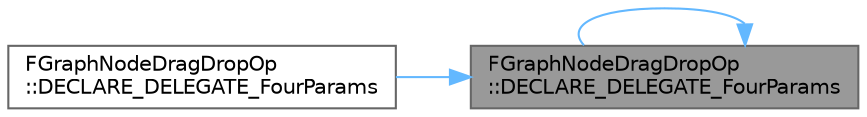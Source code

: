digraph "FGraphNodeDragDropOp::DECLARE_DELEGATE_FourParams"
{
 // INTERACTIVE_SVG=YES
 // LATEX_PDF_SIZE
  bgcolor="transparent";
  edge [fontname=Helvetica,fontsize=10,labelfontname=Helvetica,labelfontsize=10];
  node [fontname=Helvetica,fontsize=10,shape=box,height=0.2,width=0.4];
  rankdir="RL";
  Node1 [id="Node000001",label="FGraphNodeDragDropOp\l::DECLARE_DELEGATE_FourParams",height=0.2,width=0.4,color="gray40", fillcolor="grey60", style="filled", fontcolor="black",tooltip=" "];
  Node1 -> Node1 [id="edge1_Node000001_Node000001",dir="back",color="steelblue1",style="solid",tooltip=" "];
  Node1 -> Node2 [id="edge2_Node000001_Node000002",dir="back",color="steelblue1",style="solid",tooltip=" "];
  Node2 [id="Node000002",label="FGraphNodeDragDropOp\l::DECLARE_DELEGATE_FourParams",height=0.2,width=0.4,color="grey40", fillcolor="white", style="filled",URL="$d1/d88/classFGraphNodeDragDropOp.html#a6f77ed10b6309090c5697f9ebe1cc472",tooltip=" "];
}

